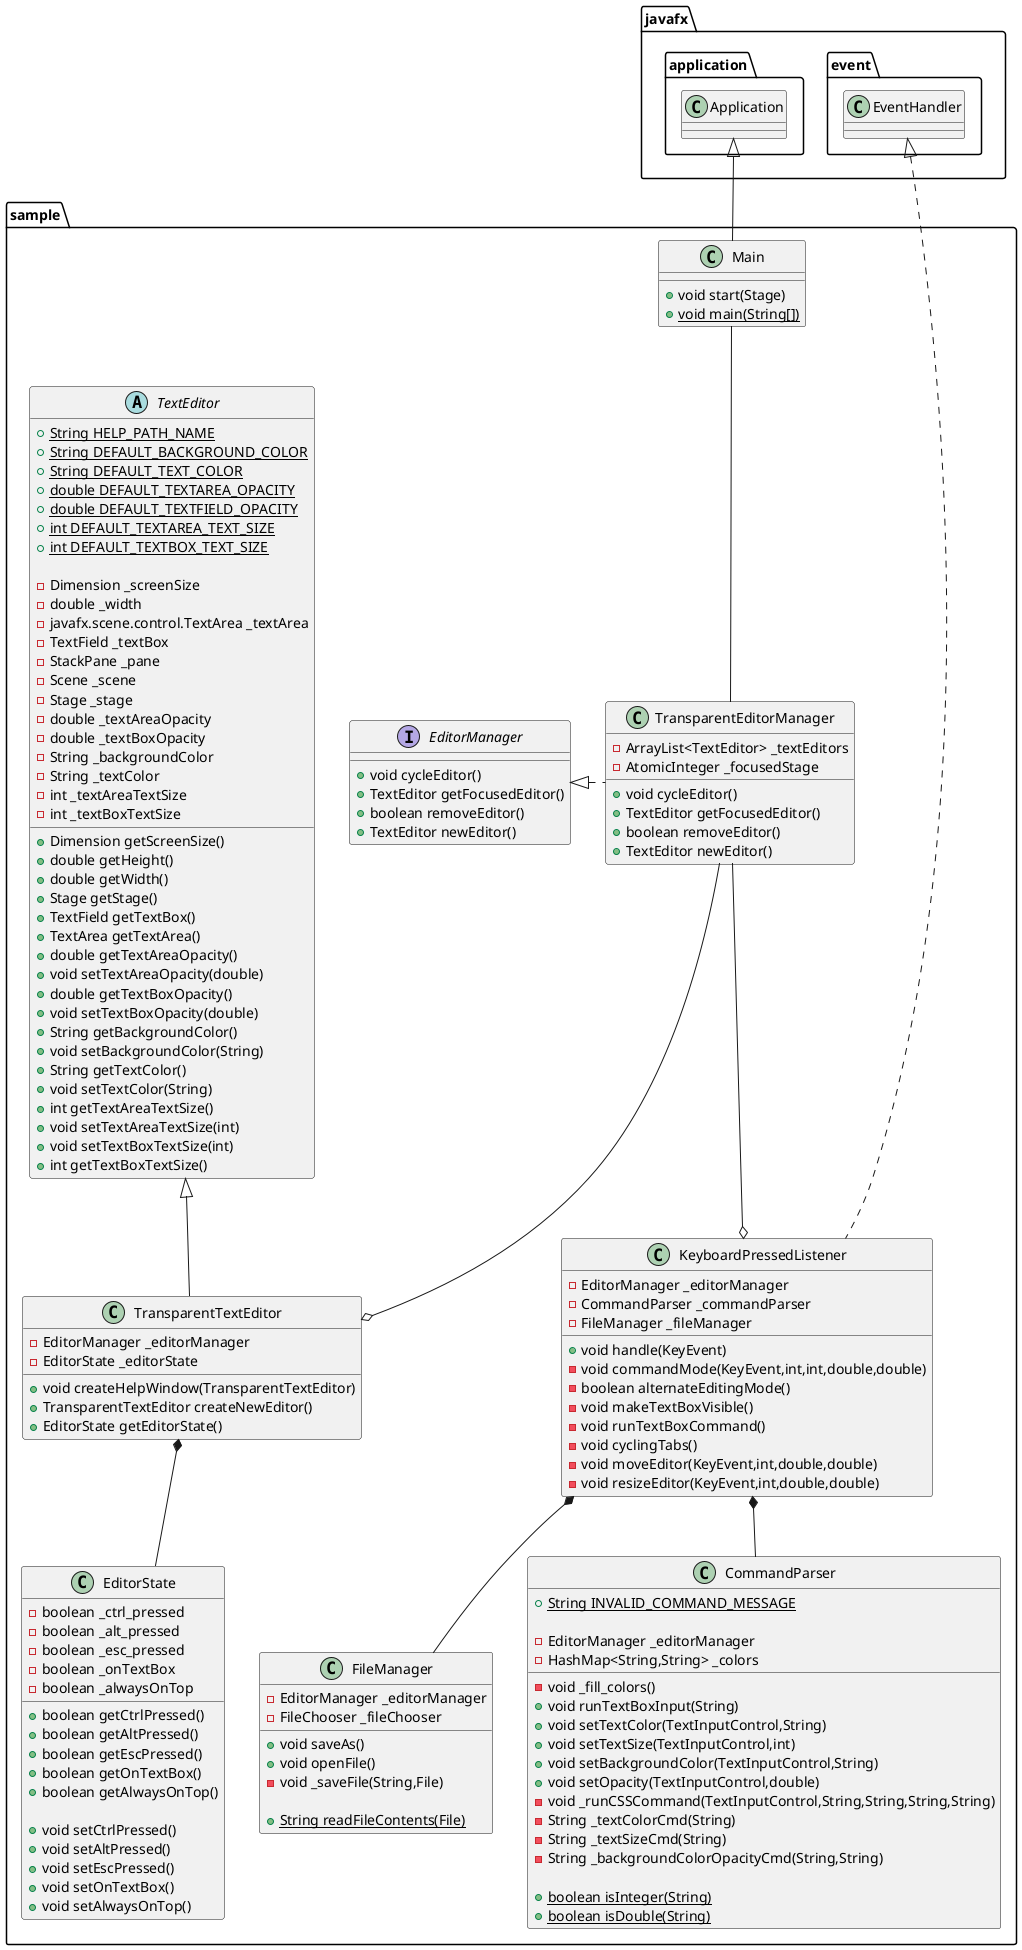 @startuml
class sample.FileManager {
- EditorManager _editorManager
- FileChooser _fileChooser
+ void saveAs()
+ void openFile()
- void _saveFile(String,File)

+ {static} String readFileContents(File)
}

abstract class sample.TextEditor {
+ {static} String HELP_PATH_NAME
+ {static} String DEFAULT_BACKGROUND_COLOR
+ {static} String DEFAULT_TEXT_COLOR
+ {static} double DEFAULT_TEXTAREA_OPACITY
+ {static} double DEFAULT_TEXTFIELD_OPACITY
+ {static} int DEFAULT_TEXTAREA_TEXT_SIZE
+ {static} int DEFAULT_TEXTBOX_TEXT_SIZE

- Dimension _screenSize
- double _width
- javafx.scene.control.TextArea _textArea
- TextField _textBox
- StackPane _pane
- Scene _scene
- Stage _stage
- double _textAreaOpacity
- double _textBoxOpacity
- String _backgroundColor
- String _textColor
- int _textAreaTextSize
- int _textBoxTextSize

+ Dimension getScreenSize()
+ double getHeight()
+ double getWidth()
+ Stage getStage()
+ TextField getTextBox()
+ TextArea getTextArea()
+ double getTextAreaOpacity()
+ void setTextAreaOpacity(double)
+ double getTextBoxOpacity()
+ void setTextBoxOpacity(double)
+ String getBackgroundColor()
+ void setBackgroundColor(String)
+ String getTextColor()
+ void setTextColor(String)
+ int getTextAreaTextSize()
+ void setTextAreaTextSize(int)
+ void setTextBoxTextSize(int)
+ int getTextBoxTextSize()
}

class sample.TransparentTextEditor {

- EditorManager _editorManager
- EditorState _editorState
+ void createHelpWindow(TransparentTextEditor)
+ TransparentTextEditor createNewEditor()
+ EditorState getEditorState()

}

interface sample.EditorManager {
+ void cycleEditor()
+ TextEditor getFocusedEditor()
+ boolean removeEditor()
+ TextEditor newEditor()
}

class sample.TransparentEditorManager {
- ArrayList<TextEditor> _textEditors
- AtomicInteger _focusedStage

+ void cycleEditor()
+ TextEditor getFocusedEditor()
+ boolean removeEditor()
+ TextEditor newEditor()
}

class sample.Main {
+ void start(Stage)
+ {static} void main(String[])
}

class sample.CommandParser {
+ {static} String INVALID_COMMAND_MESSAGE

- EditorManager _editorManager
- HashMap<String,String> _colors
- void _fill_colors()
+ void runTextBoxInput(String)
+ void setTextColor(TextInputControl,String)
+ void setTextSize(TextInputControl,int)
+ void setBackgroundColor(TextInputControl,String)
+ void setOpacity(TextInputControl,double)
- void _runCSSCommand(TextInputControl,String,String,String,String)
- String _textColorCmd(String)
- String _textSizeCmd(String)
- String _backgroundColorOpacityCmd(String,String)

+ {static} boolean isInteger(String)
+ {static} boolean isDouble(String)
}

class sample.EditorState {
- boolean _ctrl_pressed
- boolean _alt_pressed
- boolean _esc_pressed
- boolean _onTextBox
- boolean _alwaysOnTop

+ boolean getCtrlPressed()
+ boolean getAltPressed()
+ boolean getEscPressed()
+ boolean getOnTextBox()
+ boolean getAlwaysOnTop()

+ void setCtrlPressed()
+ void setAltPressed()
+ void setEscPressed()
+ void setOnTextBox()
+ void setAlwaysOnTop()
}

class sample.KeyboardPressedListener {
- EditorManager _editorManager
- CommandParser _commandParser
- FileManager _fileManager

+ void handle(KeyEvent)
- void commandMode(KeyEvent,int,int,double,double)
- boolean alternateEditingMode()
- void makeTextBoxVisible()
- void runTextBoxCommand()
- void cyclingTabs()
- void moveEditor(KeyEvent,int,double,double)
- void resizeEditor(KeyEvent,int,double,double)
}



javafx.application.Application <|-- sample.Main
javafx.event.EventHandler <|.. sample.KeyboardPressedListener

sample.Main -- sample.TransparentEditorManager
sample.TransparentEditorManager --o sample.TransparentTextEditor
sample.TransparentTextEditor *-- sample.EditorState
sample.TextEditor <|-- sample.TransparentTextEditor
sample.EditorManager <|. sample.TransparentEditorManager
sample.KeyboardPressedListener *-- sample.CommandParser
sample.KeyboardPressedListener *-- sample.FileManager

sample.TransparentEditorManager --o sample.KeyboardPressedListener
@enduml